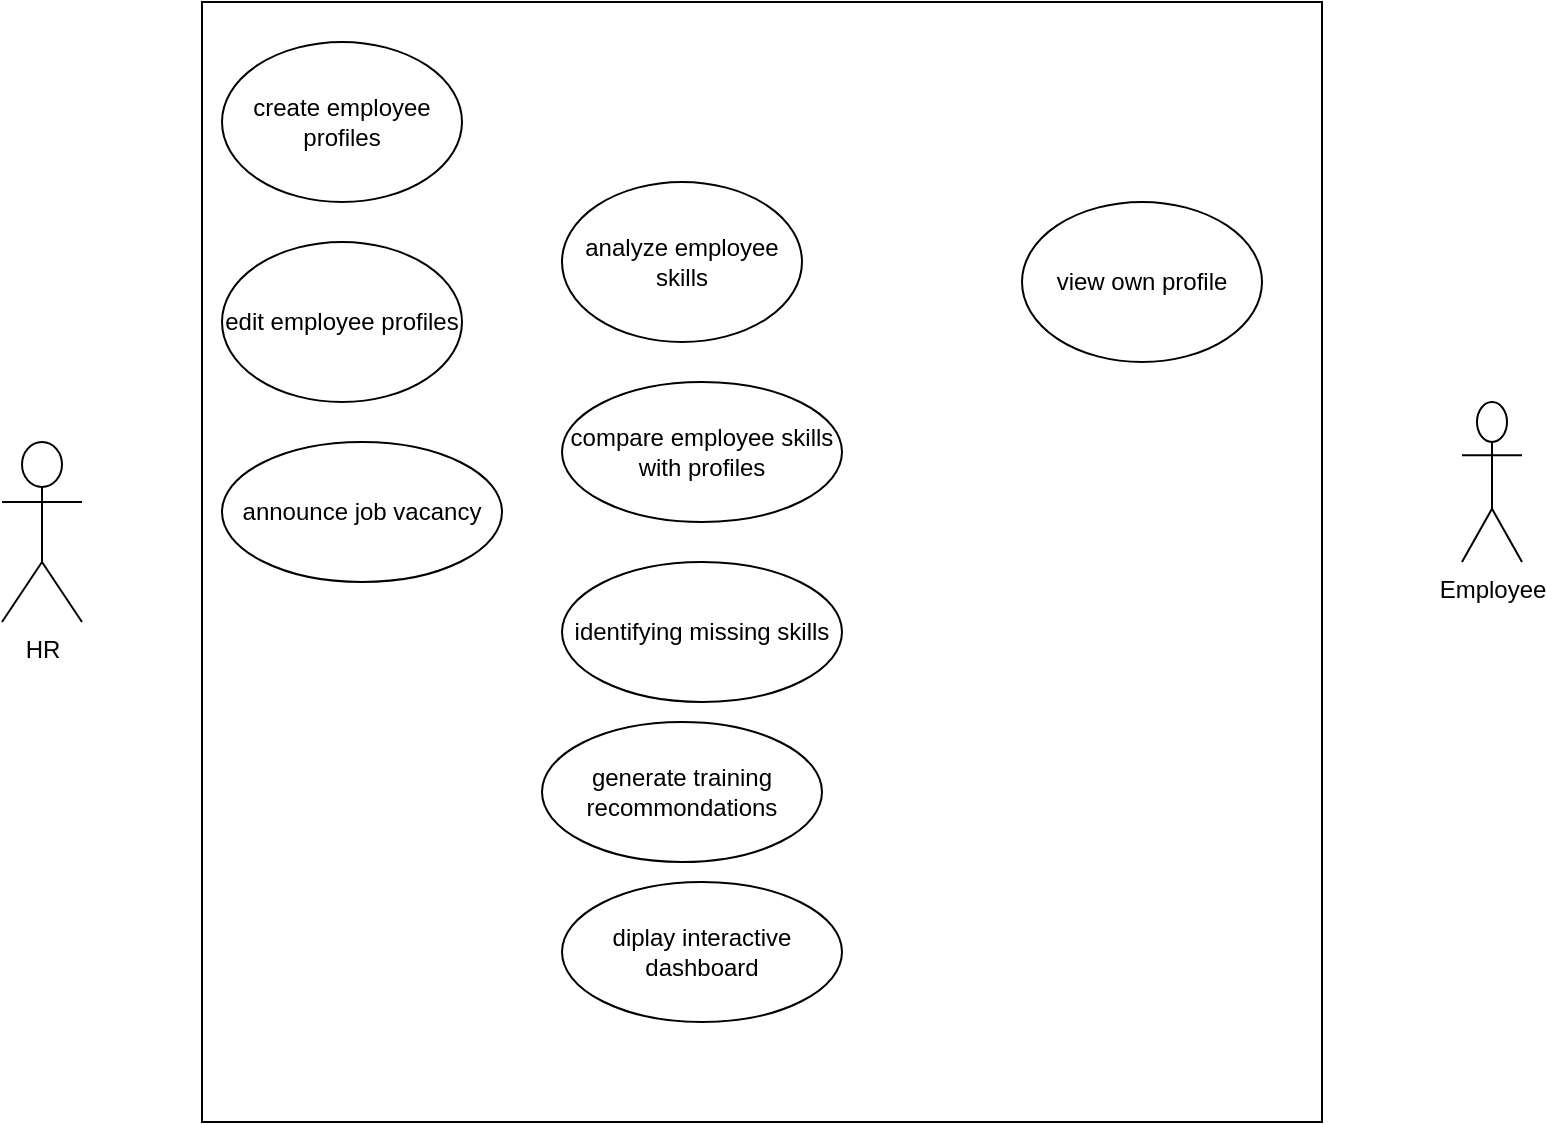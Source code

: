 <mxfile version="26.0.16">
  <diagram name="Page-1" id="bNl4_I2lK2GSQdaHhGYz">
    <mxGraphModel dx="1221" dy="1821" grid="1" gridSize="10" guides="1" tooltips="1" connect="1" arrows="1" fold="1" page="1" pageScale="1" pageWidth="827" pageHeight="1169" math="0" shadow="0">
      <root>
        <mxCell id="0" />
        <mxCell id="1" parent="0" />
        <mxCell id="GuFAkJnxW2u_bU8E2CUF-1" value="" style="whiteSpace=wrap;html=1;aspect=fixed;" vertex="1" parent="1">
          <mxGeometry x="120" y="-860" width="560" height="560" as="geometry" />
        </mxCell>
        <mxCell id="GuFAkJnxW2u_bU8E2CUF-3" value="HR" style="shape=umlActor;verticalLabelPosition=bottom;verticalAlign=top;html=1;outlineConnect=0;" vertex="1" parent="1">
          <mxGeometry x="20" y="-640" width="40" height="90" as="geometry" />
        </mxCell>
        <mxCell id="GuFAkJnxW2u_bU8E2CUF-4" value="Employee" style="shape=umlActor;verticalLabelPosition=bottom;verticalAlign=top;html=1;outlineConnect=0;" vertex="1" parent="1">
          <mxGeometry x="750" y="-660" width="30" height="80" as="geometry" />
        </mxCell>
        <mxCell id="GuFAkJnxW2u_bU8E2CUF-7" value="create employee profiles" style="ellipse;whiteSpace=wrap;html=1;" vertex="1" parent="1">
          <mxGeometry x="130" y="-840" width="120" height="80" as="geometry" />
        </mxCell>
        <mxCell id="GuFAkJnxW2u_bU8E2CUF-8" value="edit employee profiles" style="ellipse;whiteSpace=wrap;html=1;" vertex="1" parent="1">
          <mxGeometry x="130" y="-740" width="120" height="80" as="geometry" />
        </mxCell>
        <mxCell id="GuFAkJnxW2u_bU8E2CUF-9" value="view own profile" style="ellipse;whiteSpace=wrap;html=1;" vertex="1" parent="1">
          <mxGeometry x="530" y="-760" width="120" height="80" as="geometry" />
        </mxCell>
        <mxCell id="GuFAkJnxW2u_bU8E2CUF-14" value="analyze employee skills" style="ellipse;whiteSpace=wrap;html=1;" vertex="1" parent="1">
          <mxGeometry x="300" y="-770" width="120" height="80" as="geometry" />
        </mxCell>
        <mxCell id="GuFAkJnxW2u_bU8E2CUF-15" value="announce job vacancy" style="ellipse;whiteSpace=wrap;html=1;" vertex="1" parent="1">
          <mxGeometry x="130" y="-640" width="140" height="70" as="geometry" />
        </mxCell>
        <mxCell id="GuFAkJnxW2u_bU8E2CUF-16" value="compare employee skills with profiles" style="ellipse;whiteSpace=wrap;html=1;" vertex="1" parent="1">
          <mxGeometry x="300" y="-670" width="140" height="70" as="geometry" />
        </mxCell>
        <mxCell id="GuFAkJnxW2u_bU8E2CUF-17" value="identifying missing skills" style="ellipse;whiteSpace=wrap;html=1;" vertex="1" parent="1">
          <mxGeometry x="300" y="-580" width="140" height="70" as="geometry" />
        </mxCell>
        <mxCell id="GuFAkJnxW2u_bU8E2CUF-18" value="generate training recommondations" style="ellipse;whiteSpace=wrap;html=1;" vertex="1" parent="1">
          <mxGeometry x="290" y="-500" width="140" height="70" as="geometry" />
        </mxCell>
        <mxCell id="GuFAkJnxW2u_bU8E2CUF-19" value="diplay interactive dashboard" style="ellipse;whiteSpace=wrap;html=1;" vertex="1" parent="1">
          <mxGeometry x="300" y="-420" width="140" height="70" as="geometry" />
        </mxCell>
      </root>
    </mxGraphModel>
  </diagram>
</mxfile>
